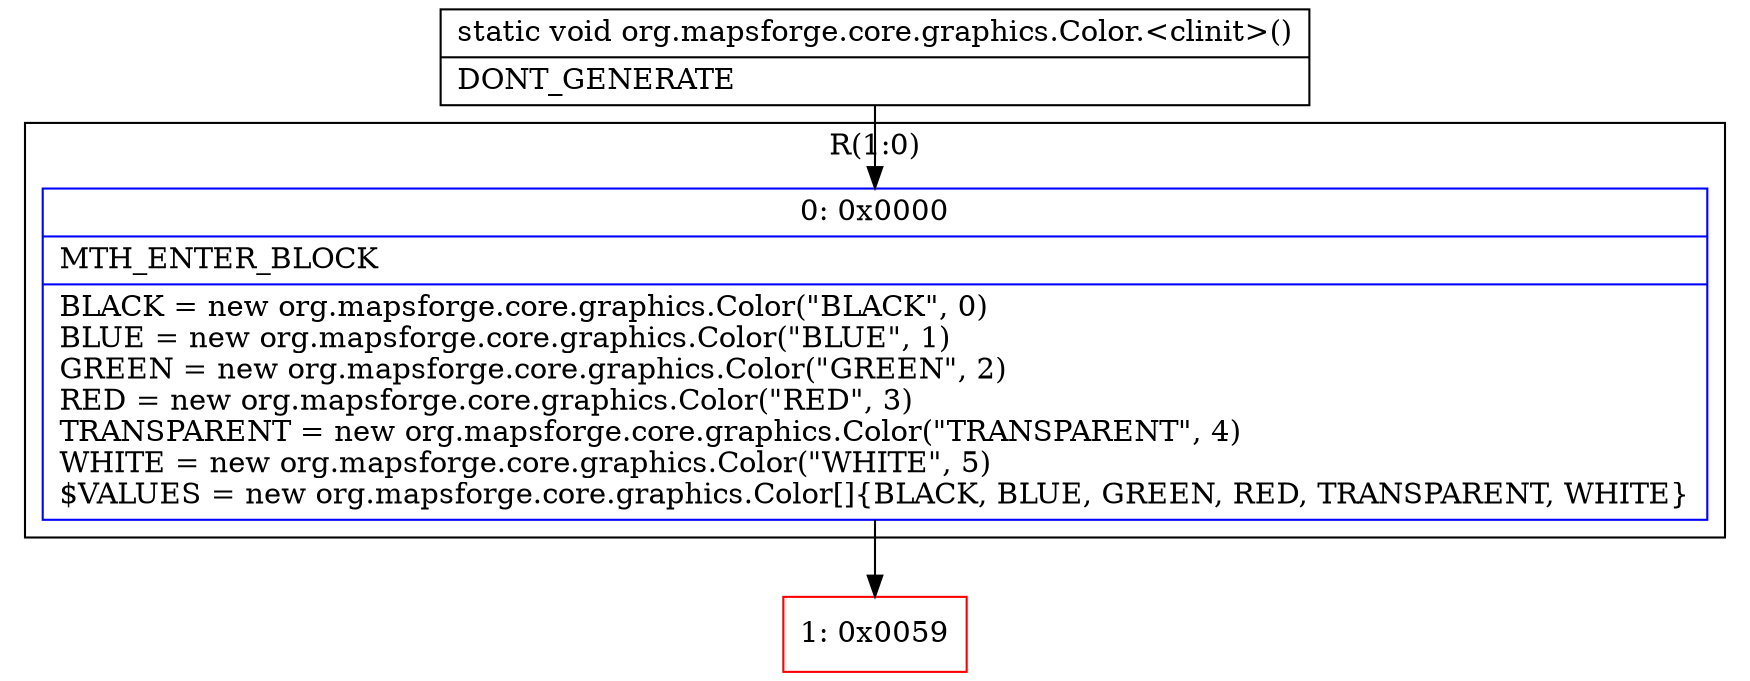 digraph "CFG fororg.mapsforge.core.graphics.Color.\<clinit\>()V" {
subgraph cluster_Region_570820337 {
label = "R(1:0)";
node [shape=record,color=blue];
Node_0 [shape=record,label="{0\:\ 0x0000|MTH_ENTER_BLOCK\l|BLACK = new org.mapsforge.core.graphics.Color(\"BLACK\", 0)\lBLUE = new org.mapsforge.core.graphics.Color(\"BLUE\", 1)\lGREEN = new org.mapsforge.core.graphics.Color(\"GREEN\", 2)\lRED = new org.mapsforge.core.graphics.Color(\"RED\", 3)\lTRANSPARENT = new org.mapsforge.core.graphics.Color(\"TRANSPARENT\", 4)\lWHITE = new org.mapsforge.core.graphics.Color(\"WHITE\", 5)\l$VALUES = new org.mapsforge.core.graphics.Color[]\{BLACK, BLUE, GREEN, RED, TRANSPARENT, WHITE\}\l}"];
}
Node_1 [shape=record,color=red,label="{1\:\ 0x0059}"];
MethodNode[shape=record,label="{static void org.mapsforge.core.graphics.Color.\<clinit\>()  | DONT_GENERATE\l}"];
MethodNode -> Node_0;
Node_0 -> Node_1;
}

